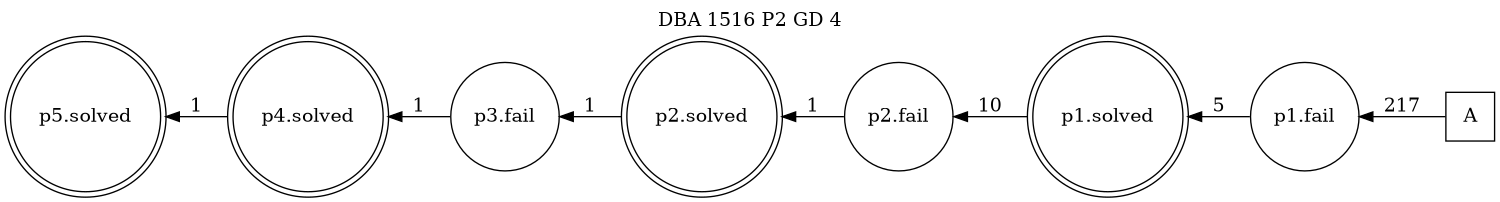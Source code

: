 digraph DBA_1516_P2_GD_4_GOOD {
labelloc="tl"
label= " DBA 1516 P2 GD 4 "
rankdir="RL";
graph [ size=" 10 , 10 !"]

"A" [shape="square" label="A"]
"p1.fail" [shape="circle" label="p1.fail"]
"p1.solved" [shape="doublecircle" label="p1.solved"]
"p2.fail" [shape="circle" label="p2.fail"]
"p2.solved" [shape="doublecircle" label="p2.solved"]
"p3.fail" [shape="circle" label="p3.fail"]
"p4.solved" [shape="doublecircle" label="p4.solved"]
"p5.solved" [shape="doublecircle" label="p5.solved"]
"A" -> "p1.fail" [ label=217]
"p1.fail" -> "p1.solved" [ label=5]
"p1.solved" -> "p2.fail" [ label=10]
"p2.fail" -> "p2.solved" [ label=1]
"p2.solved" -> "p3.fail" [ label=1]
"p3.fail" -> "p4.solved" [ label=1]
"p4.solved" -> "p5.solved" [ label=1]
}
